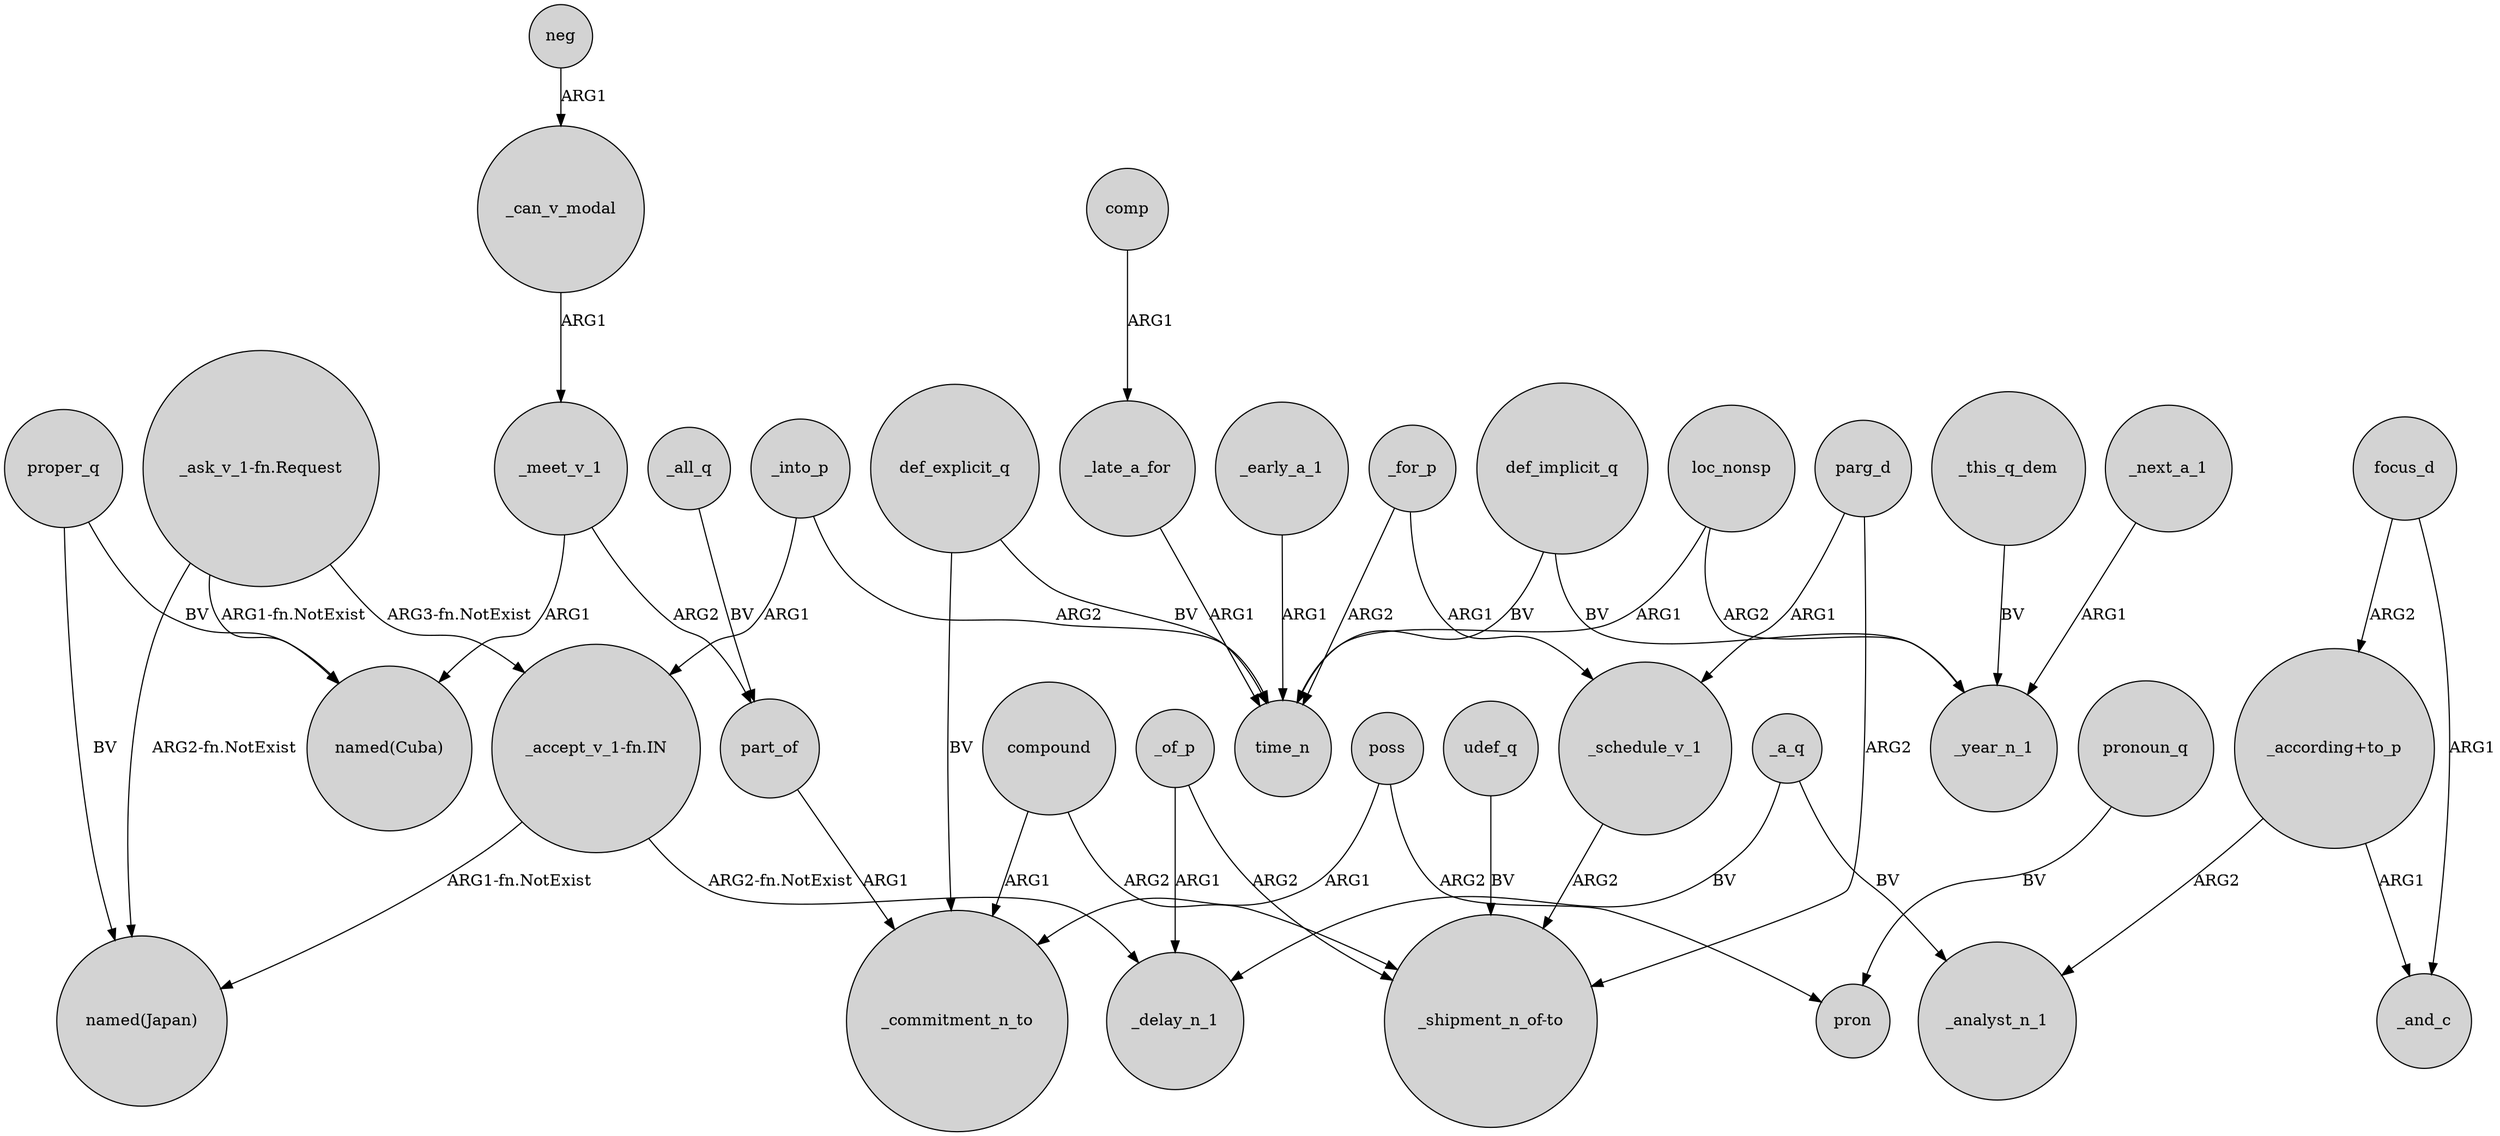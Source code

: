 digraph {
	node [shape=circle style=filled]
	"_accept_v_1-fn.IN" -> "named(Japan)" [label="ARG1-fn.NotExist"]
	_meet_v_1 -> part_of [label=ARG2]
	parg_d -> "_shipment_n_of-to" [label=ARG2]
	"_ask_v_1-fn.Request" -> "named(Cuba)" [label="ARG1-fn.NotExist"]
	_for_p -> time_n [label=ARG2]
	comp -> _late_a_for [label=ARG1]
	_all_q -> part_of [label=BV]
	def_explicit_q -> _commitment_n_to [label=BV]
	poss -> pron [label=ARG2]
	def_implicit_q -> _year_n_1 [label=BV]
	def_explicit_q -> time_n [label=BV]
	"_according+to_p" -> _analyst_n_1 [label=ARG2]
	_this_q_dem -> _year_n_1 [label=BV]
	compound -> "_shipment_n_of-to" [label=ARG2]
	_meet_v_1 -> "named(Cuba)" [label=ARG1]
	_a_q -> _delay_n_1 [label=BV]
	part_of -> _commitment_n_to [label=ARG1]
	loc_nonsp -> time_n [label=ARG1]
	proper_q -> "named(Japan)" [label=BV]
	"_accept_v_1-fn.IN" -> _delay_n_1 [label="ARG2-fn.NotExist"]
	pronoun_q -> pron [label=BV]
	"_according+to_p" -> _and_c [label=ARG1]
	"_ask_v_1-fn.Request" -> "_accept_v_1-fn.IN" [label="ARG3-fn.NotExist"]
	_next_a_1 -> _year_n_1 [label=ARG1]
	_of_p -> "_shipment_n_of-to" [label=ARG2]
	_into_p -> "_accept_v_1-fn.IN" [label=ARG1]
	loc_nonsp -> _year_n_1 [label=ARG2]
	_schedule_v_1 -> "_shipment_n_of-to" [label=ARG2]
	focus_d -> _and_c [label=ARG1]
	_of_p -> _delay_n_1 [label=ARG1]
	focus_d -> "_according+to_p" [label=ARG2]
	_for_p -> _schedule_v_1 [label=ARG1]
	_early_a_1 -> time_n [label=ARG1]
	_late_a_for -> time_n [label=ARG1]
	_a_q -> _analyst_n_1 [label=BV]
	"_ask_v_1-fn.Request" -> "named(Japan)" [label="ARG2-fn.NotExist"]
	_into_p -> time_n [label=ARG2]
	_can_v_modal -> _meet_v_1 [label=ARG1]
	poss -> _commitment_n_to [label=ARG1]
	parg_d -> _schedule_v_1 [label=ARG1]
	proper_q -> "named(Cuba)" [label=BV]
	neg -> _can_v_modal [label=ARG1]
	def_implicit_q -> time_n [label=BV]
	udef_q -> "_shipment_n_of-to" [label=BV]
	compound -> _commitment_n_to [label=ARG1]
}
